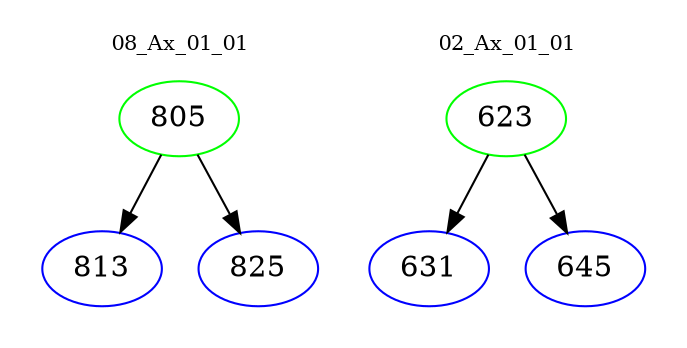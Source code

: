digraph{
subgraph cluster_0 {
color = white
label = "08_Ax_01_01";
fontsize=10;
T0_805 [label="805", color="green"]
T0_805 -> T0_813 [color="black"]
T0_813 [label="813", color="blue"]
T0_805 -> T0_825 [color="black"]
T0_825 [label="825", color="blue"]
}
subgraph cluster_1 {
color = white
label = "02_Ax_01_01";
fontsize=10;
T1_623 [label="623", color="green"]
T1_623 -> T1_631 [color="black"]
T1_631 [label="631", color="blue"]
T1_623 -> T1_645 [color="black"]
T1_645 [label="645", color="blue"]
}
}
